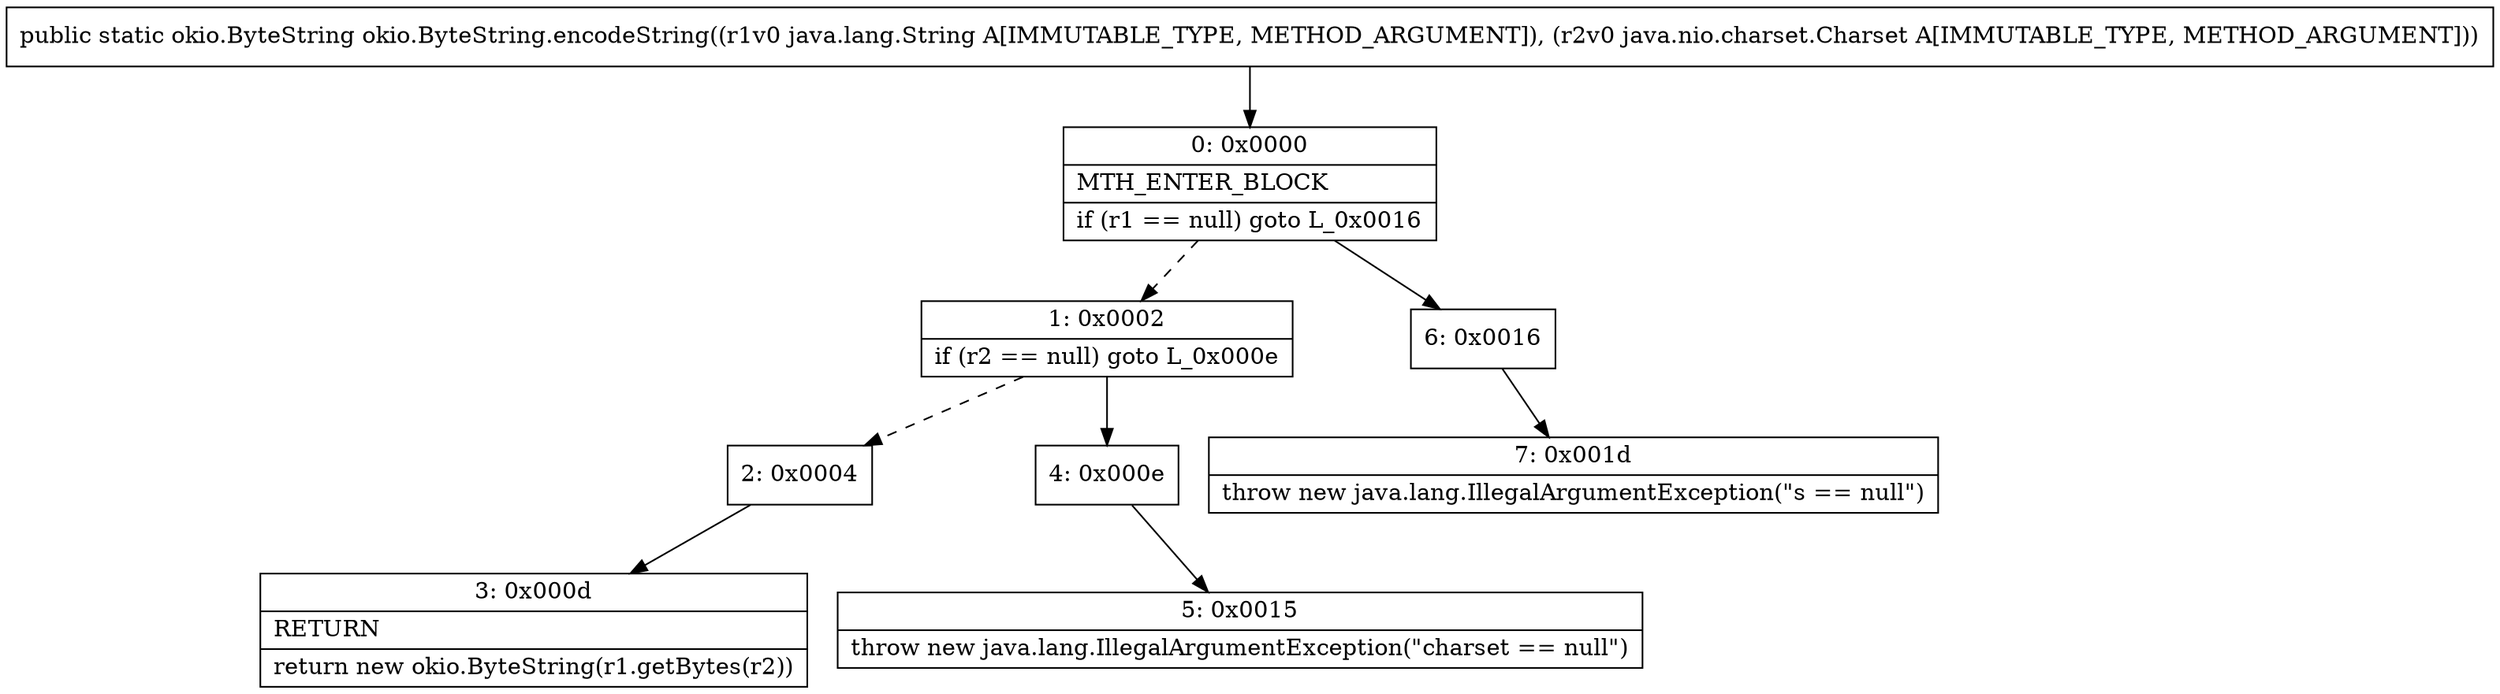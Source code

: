 digraph "CFG forokio.ByteString.encodeString(Ljava\/lang\/String;Ljava\/nio\/charset\/Charset;)Lokio\/ByteString;" {
Node_0 [shape=record,label="{0\:\ 0x0000|MTH_ENTER_BLOCK\l|if (r1 == null) goto L_0x0016\l}"];
Node_1 [shape=record,label="{1\:\ 0x0002|if (r2 == null) goto L_0x000e\l}"];
Node_2 [shape=record,label="{2\:\ 0x0004}"];
Node_3 [shape=record,label="{3\:\ 0x000d|RETURN\l|return new okio.ByteString(r1.getBytes(r2))\l}"];
Node_4 [shape=record,label="{4\:\ 0x000e}"];
Node_5 [shape=record,label="{5\:\ 0x0015|throw new java.lang.IllegalArgumentException(\"charset == null\")\l}"];
Node_6 [shape=record,label="{6\:\ 0x0016}"];
Node_7 [shape=record,label="{7\:\ 0x001d|throw new java.lang.IllegalArgumentException(\"s == null\")\l}"];
MethodNode[shape=record,label="{public static okio.ByteString okio.ByteString.encodeString((r1v0 java.lang.String A[IMMUTABLE_TYPE, METHOD_ARGUMENT]), (r2v0 java.nio.charset.Charset A[IMMUTABLE_TYPE, METHOD_ARGUMENT])) }"];
MethodNode -> Node_0;
Node_0 -> Node_1[style=dashed];
Node_0 -> Node_6;
Node_1 -> Node_2[style=dashed];
Node_1 -> Node_4;
Node_2 -> Node_3;
Node_4 -> Node_5;
Node_6 -> Node_7;
}

